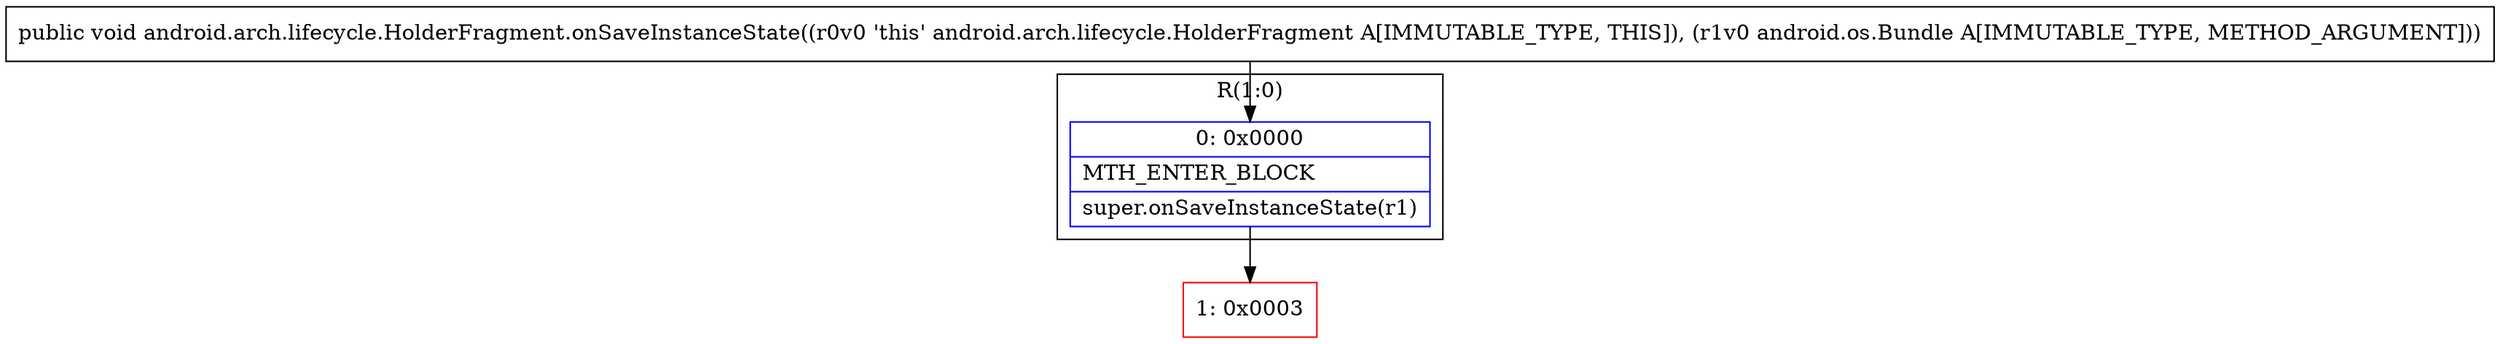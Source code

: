 digraph "CFG forandroid.arch.lifecycle.HolderFragment.onSaveInstanceState(Landroid\/os\/Bundle;)V" {
subgraph cluster_Region_348575375 {
label = "R(1:0)";
node [shape=record,color=blue];
Node_0 [shape=record,label="{0\:\ 0x0000|MTH_ENTER_BLOCK\l|super.onSaveInstanceState(r1)\l}"];
}
Node_1 [shape=record,color=red,label="{1\:\ 0x0003}"];
MethodNode[shape=record,label="{public void android.arch.lifecycle.HolderFragment.onSaveInstanceState((r0v0 'this' android.arch.lifecycle.HolderFragment A[IMMUTABLE_TYPE, THIS]), (r1v0 android.os.Bundle A[IMMUTABLE_TYPE, METHOD_ARGUMENT])) }"];
MethodNode -> Node_0;
Node_0 -> Node_1;
}

